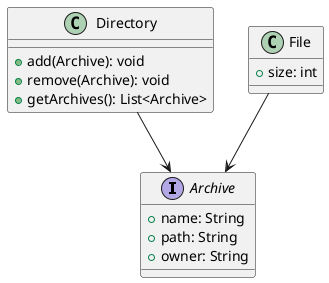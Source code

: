 @startuml
interface Archive {
    + name: String
    + path: String
    + owner: String
}

class Directory {
    + add(Archive): void
    + remove(Archive): void
    + getArchives(): List<Archive>

}

class File {
    + size: int
}

Directory --> Archive
File --> Archive
@enduml